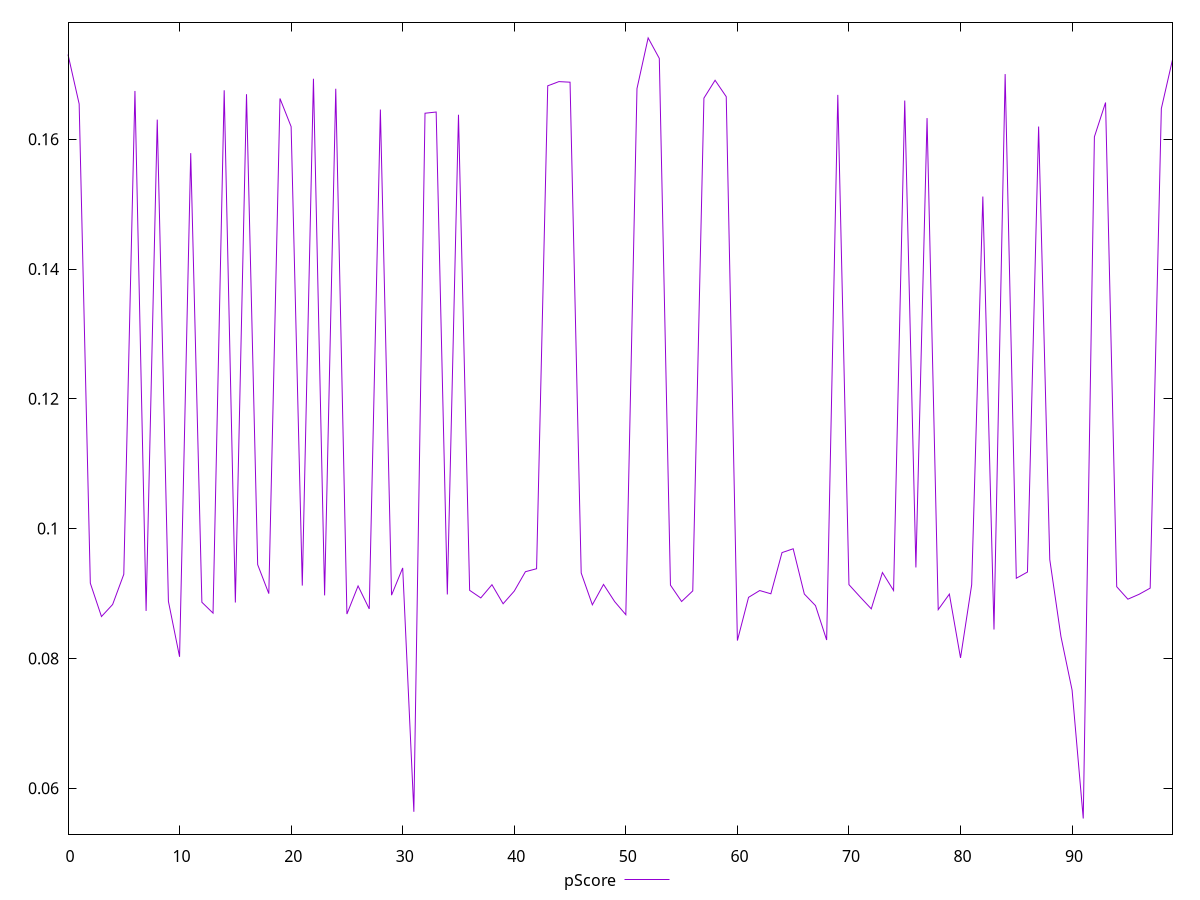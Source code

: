 reset

$pScore <<EOF
0 0.17305325236399155
1 0.16544024882997055
2 0.09158746958649794
3 0.0864485149498746
4 0.08830491026045162
5 0.09295668433599885
6 0.16743820460667191
7 0.08731112645576078
8 0.1630224451821981
9 0.08878893819358646
10 0.08024313750513035
11 0.15785649871701246
12 0.08865155561129245
13 0.08697736253380756
14 0.16754866294501725
15 0.08860958627805565
16 0.16694214059790824
17 0.09444995453928517
18 0.08997923942572439
19 0.1662781671490151
20 0.1619377483245753
21 0.09121959352360842
22 0.1693216291276053
23 0.08971151744394334
24 0.16778484121665538
25 0.0868348505307116
26 0.09116365902105705
27 0.08762511880583213
28 0.16457101359419435
29 0.08974020683043898
30 0.09394051218003624
31 0.05636215379466786
32 0.16400868208862618
33 0.16419334218217496
34 0.089848156652442
35 0.163769871081413
36 0.090489185617801
37 0.08931877473578537
38 0.09135256803582026
39 0.08841835408052151
40 0.09037010823061753
41 0.09335738229615381
42 0.09381714809519376
43 0.1682334415941873
44 0.1688804213584748
45 0.16879070790216455
46 0.0931598025023434
47 0.08825643054807075
48 0.09139810137100896
49 0.08874804297696715
50 0.08673366814389877
51 0.16780665110319892
52 0.17561498839195389
53 0.1724571088128401
54 0.09129072377361847
55 0.08876621642566945
56 0.09040246410246061
57 0.16633717911795393
58 0.16908592492747476
59 0.16655765522985877
60 0.08274824449006779
61 0.08940622766426298
62 0.09045564397080919
63 0.08995507900807836
64 0.0963051072785891
65 0.09689200136105847
66 0.08991712504110372
67 0.08813336707775676
68 0.08283223902293918
69 0.16683756136383415
70 0.09136307382480918
71 0.08947315812540058
72 0.08763465721873143
73 0.09322998138490024
74 0.09045795681019558
75 0.16596375134560465
76 0.09401244528537145
77 0.16326608817739308
78 0.08751376058744442
79 0.08990677658968765
80 0.08007120445141747
81 0.09134906635995299
82 0.15117365645925712
83 0.08444438429564266
84 0.17003791583506733
85 0.09235101540796603
86 0.09330378246235033
87 0.16195503722461868
88 0.09522993086456738
89 0.08338071895109073
90 0.07510874935765116
91 0.05532429335291911
92 0.1603732524016631
93 0.16565574559356472
94 0.0910437423379079
95 0.08912472478631545
96 0.0898724048264139
97 0.09082641065637287
98 0.16472502942440576
99 0.17226015170508047
EOF

set key outside below
set xrange [0:99]
set yrange [0.052918479452138414:0.1780208022927346]
set trange [0.052918479452138414:0.1780208022927346]
set terminal svg size 640, 500 enhanced background rgb 'white'
set output "report_00025_2021-02-22T21:38:55.199Z/largest-contentful-paint/samples/pages+cached+noadtech/pScore/values.svg"

plot $pScore title "pScore" with line

reset
